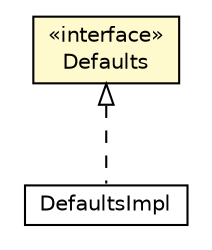 #!/usr/local/bin/dot
#
# Class diagram 
# Generated by UMLGraph version R5_6-24-gf6e263 (http://www.umlgraph.org/)
#

digraph G {
	edge [fontname="Helvetica",fontsize=10,labelfontname="Helvetica",labelfontsize=10];
	node [fontname="Helvetica",fontsize=10,shape=plaintext];
	nodesep=0.25;
	ranksep=0.5;
	// net.trajano.doxdb.jsonpath.Configuration.Defaults
	c912 [label=<<table title="net.trajano.doxdb.jsonpath.Configuration.Defaults" border="0" cellborder="1" cellspacing="0" cellpadding="2" port="p" bgcolor="lemonChiffon" href="./Configuration.Defaults.html">
		<tr><td><table border="0" cellspacing="0" cellpadding="1">
<tr><td align="center" balign="center"> &#171;interface&#187; </td></tr>
<tr><td align="center" balign="center"> Defaults </td></tr>
		</table></td></tr>
		</table>>, URL="./Configuration.Defaults.html", fontname="Helvetica", fontcolor="black", fontsize=10.0];
	// net.trajano.doxdb.jsonpath.internal.DefaultsImpl
	c936 [label=<<table title="net.trajano.doxdb.jsonpath.internal.DefaultsImpl" border="0" cellborder="1" cellspacing="0" cellpadding="2" port="p" href="./internal/DefaultsImpl.html">
		<tr><td><table border="0" cellspacing="0" cellpadding="1">
<tr><td align="center" balign="center"> DefaultsImpl </td></tr>
		</table></td></tr>
		</table>>, URL="./internal/DefaultsImpl.html", fontname="Helvetica", fontcolor="black", fontsize=10.0];
	//net.trajano.doxdb.jsonpath.internal.DefaultsImpl implements net.trajano.doxdb.jsonpath.Configuration.Defaults
	c912:p -> c936:p [dir=back,arrowtail=empty,style=dashed];
}

